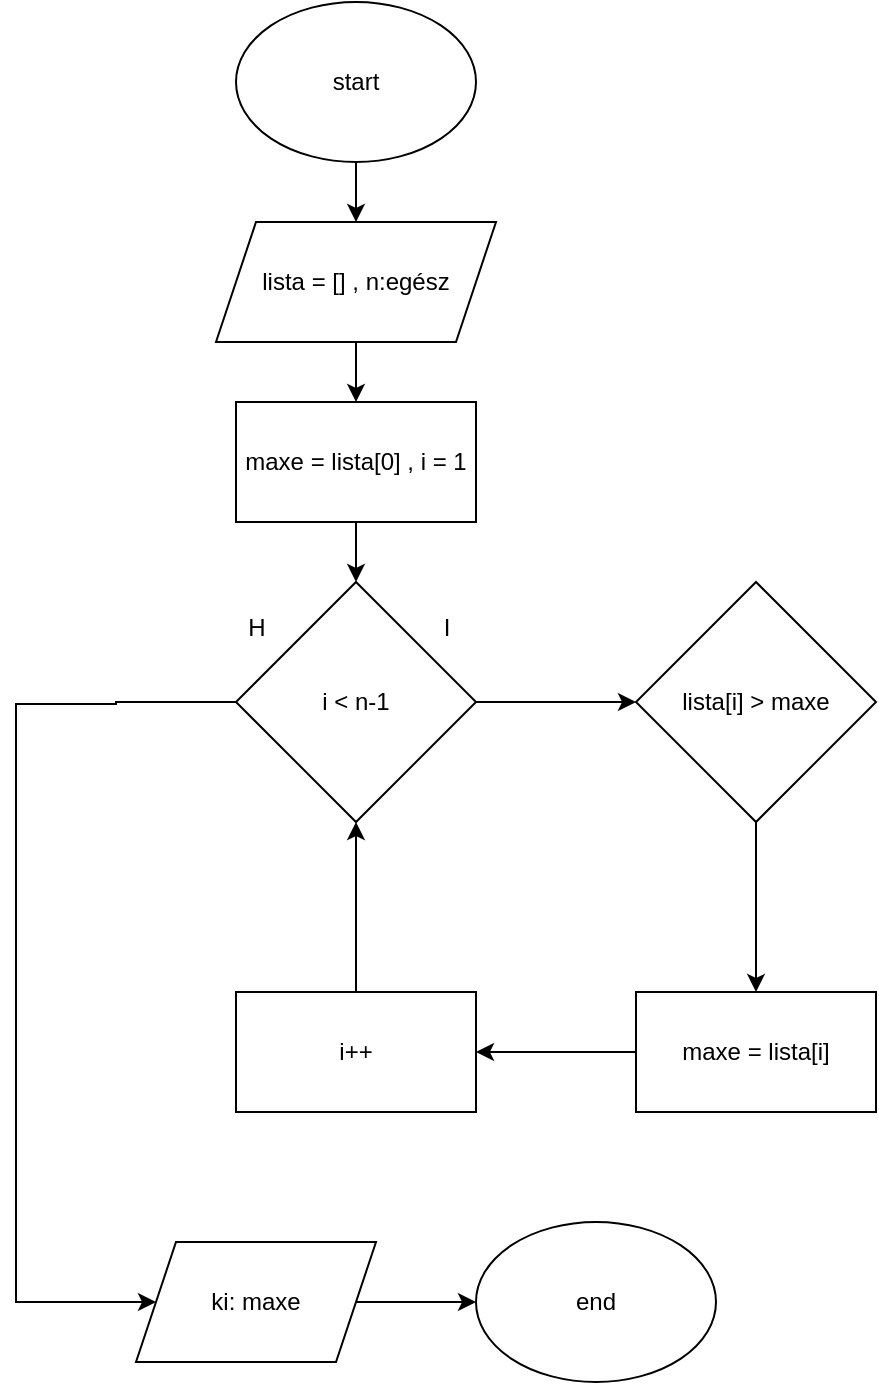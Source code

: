 <mxfile version="21.7.4" type="device">
  <diagram name="1 oldal" id="geJEnST-hWt4YgOw7uYo">
    <mxGraphModel dx="431" dy="764" grid="1" gridSize="10" guides="1" tooltips="1" connect="1" arrows="1" fold="1" page="1" pageScale="1" pageWidth="827" pageHeight="1169" math="0" shadow="0">
      <root>
        <mxCell id="0" />
        <mxCell id="1" parent="0" />
        <mxCell id="nRuELLrUrbEC63XRRZ3P-3" value="" style="edgeStyle=orthogonalEdgeStyle;rounded=0;orthogonalLoop=1;jettySize=auto;html=1;" edge="1" parent="1" source="nRuELLrUrbEC63XRRZ3P-1" target="nRuELLrUrbEC63XRRZ3P-2">
          <mxGeometry relative="1" as="geometry" />
        </mxCell>
        <mxCell id="nRuELLrUrbEC63XRRZ3P-1" value="start" style="ellipse;whiteSpace=wrap;html=1;" vertex="1" parent="1">
          <mxGeometry x="140" y="30" width="120" height="80" as="geometry" />
        </mxCell>
        <mxCell id="nRuELLrUrbEC63XRRZ3P-5" value="" style="edgeStyle=orthogonalEdgeStyle;rounded=0;orthogonalLoop=1;jettySize=auto;html=1;" edge="1" parent="1" source="nRuELLrUrbEC63XRRZ3P-2" target="nRuELLrUrbEC63XRRZ3P-4">
          <mxGeometry relative="1" as="geometry" />
        </mxCell>
        <mxCell id="nRuELLrUrbEC63XRRZ3P-2" value="lista = [] , n:egész" style="shape=parallelogram;perimeter=parallelogramPerimeter;whiteSpace=wrap;html=1;fixedSize=1;" vertex="1" parent="1">
          <mxGeometry x="130" y="140" width="140" height="60" as="geometry" />
        </mxCell>
        <mxCell id="nRuELLrUrbEC63XRRZ3P-7" value="" style="edgeStyle=orthogonalEdgeStyle;rounded=0;orthogonalLoop=1;jettySize=auto;html=1;" edge="1" parent="1" source="nRuELLrUrbEC63XRRZ3P-4" target="nRuELLrUrbEC63XRRZ3P-6">
          <mxGeometry relative="1" as="geometry" />
        </mxCell>
        <mxCell id="nRuELLrUrbEC63XRRZ3P-4" value="maxe = lista[0] , i = 1" style="whiteSpace=wrap;html=1;" vertex="1" parent="1">
          <mxGeometry x="140" y="230" width="120" height="60" as="geometry" />
        </mxCell>
        <mxCell id="nRuELLrUrbEC63XRRZ3P-11" value="" style="edgeStyle=orthogonalEdgeStyle;rounded=0;orthogonalLoop=1;jettySize=auto;html=1;" edge="1" parent="1" source="nRuELLrUrbEC63XRRZ3P-6" target="nRuELLrUrbEC63XRRZ3P-10">
          <mxGeometry relative="1" as="geometry" />
        </mxCell>
        <mxCell id="nRuELLrUrbEC63XRRZ3P-20" style="edgeStyle=orthogonalEdgeStyle;rounded=0;orthogonalLoop=1;jettySize=auto;html=1;" edge="1" parent="1" source="nRuELLrUrbEC63XRRZ3P-6" target="nRuELLrUrbEC63XRRZ3P-21">
          <mxGeometry relative="1" as="geometry">
            <mxPoint x="70" y="680" as="targetPoint" />
            <Array as="points">
              <mxPoint x="80" y="380" />
              <mxPoint x="80" y="381" />
              <mxPoint x="30" y="381" />
            </Array>
          </mxGeometry>
        </mxCell>
        <mxCell id="nRuELLrUrbEC63XRRZ3P-6" value="i &amp;lt; n-1" style="rhombus;whiteSpace=wrap;html=1;" vertex="1" parent="1">
          <mxGeometry x="140" y="320" width="120" height="120" as="geometry" />
        </mxCell>
        <mxCell id="nRuELLrUrbEC63XRRZ3P-13" value="" style="edgeStyle=orthogonalEdgeStyle;rounded=0;orthogonalLoop=1;jettySize=auto;html=1;" edge="1" parent="1" source="nRuELLrUrbEC63XRRZ3P-10" target="nRuELLrUrbEC63XRRZ3P-12">
          <mxGeometry relative="1" as="geometry" />
        </mxCell>
        <mxCell id="nRuELLrUrbEC63XRRZ3P-10" value="lista[i] &amp;gt; maxe" style="rhombus;whiteSpace=wrap;html=1;" vertex="1" parent="1">
          <mxGeometry x="340" y="320" width="120" height="120" as="geometry" />
        </mxCell>
        <mxCell id="nRuELLrUrbEC63XRRZ3P-16" value="" style="edgeStyle=orthogonalEdgeStyle;rounded=0;orthogonalLoop=1;jettySize=auto;html=1;" edge="1" parent="1" source="nRuELLrUrbEC63XRRZ3P-12" target="nRuELLrUrbEC63XRRZ3P-15">
          <mxGeometry relative="1" as="geometry" />
        </mxCell>
        <mxCell id="nRuELLrUrbEC63XRRZ3P-12" value="maxe = lista[i]" style="whiteSpace=wrap;html=1;" vertex="1" parent="1">
          <mxGeometry x="340" y="525" width="120" height="60" as="geometry" />
        </mxCell>
        <mxCell id="nRuELLrUrbEC63XRRZ3P-17" value="" style="edgeStyle=orthogonalEdgeStyle;rounded=0;orthogonalLoop=1;jettySize=auto;html=1;" edge="1" parent="1" source="nRuELLrUrbEC63XRRZ3P-15" target="nRuELLrUrbEC63XRRZ3P-6">
          <mxGeometry relative="1" as="geometry" />
        </mxCell>
        <mxCell id="nRuELLrUrbEC63XRRZ3P-15" value="i++" style="whiteSpace=wrap;html=1;" vertex="1" parent="1">
          <mxGeometry x="140" y="525" width="120" height="60" as="geometry" />
        </mxCell>
        <mxCell id="nRuELLrUrbEC63XRRZ3P-18" value="I" style="text;html=1;align=center;verticalAlign=middle;resizable=0;points=[];autosize=1;strokeColor=none;fillColor=none;" vertex="1" parent="1">
          <mxGeometry x="230" y="328" width="30" height="30" as="geometry" />
        </mxCell>
        <mxCell id="nRuELLrUrbEC63XRRZ3P-19" value="H" style="text;html=1;align=center;verticalAlign=middle;resizable=0;points=[];autosize=1;strokeColor=none;fillColor=none;" vertex="1" parent="1">
          <mxGeometry x="135" y="328" width="30" height="30" as="geometry" />
        </mxCell>
        <mxCell id="nRuELLrUrbEC63XRRZ3P-23" value="" style="edgeStyle=orthogonalEdgeStyle;rounded=0;orthogonalLoop=1;jettySize=auto;html=1;" edge="1" parent="1" source="nRuELLrUrbEC63XRRZ3P-21" target="nRuELLrUrbEC63XRRZ3P-22">
          <mxGeometry relative="1" as="geometry" />
        </mxCell>
        <mxCell id="nRuELLrUrbEC63XRRZ3P-21" value="ki: maxe" style="shape=parallelogram;perimeter=parallelogramPerimeter;whiteSpace=wrap;html=1;fixedSize=1;" vertex="1" parent="1">
          <mxGeometry x="90" y="650" width="120" height="60" as="geometry" />
        </mxCell>
        <mxCell id="nRuELLrUrbEC63XRRZ3P-22" value="end" style="ellipse;whiteSpace=wrap;html=1;" vertex="1" parent="1">
          <mxGeometry x="260" y="640" width="120" height="80" as="geometry" />
        </mxCell>
      </root>
    </mxGraphModel>
  </diagram>
</mxfile>
